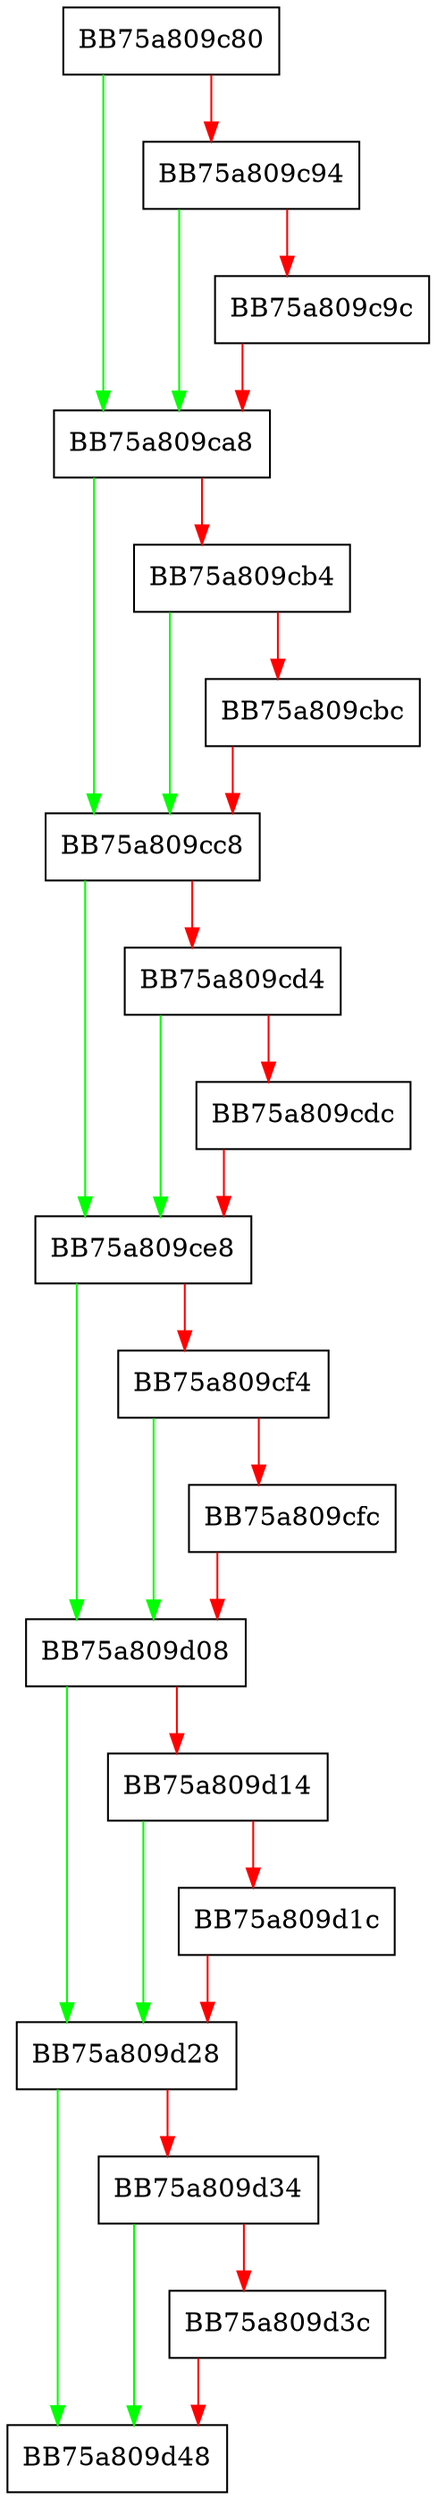 digraph resutils_cleanup_module {
  node [shape="box"];
  graph [splines=ortho];
  BB75a809c80 -> BB75a809ca8 [color="green"];
  BB75a809c80 -> BB75a809c94 [color="red"];
  BB75a809c94 -> BB75a809ca8 [color="green"];
  BB75a809c94 -> BB75a809c9c [color="red"];
  BB75a809c9c -> BB75a809ca8 [color="red"];
  BB75a809ca8 -> BB75a809cc8 [color="green"];
  BB75a809ca8 -> BB75a809cb4 [color="red"];
  BB75a809cb4 -> BB75a809cc8 [color="green"];
  BB75a809cb4 -> BB75a809cbc [color="red"];
  BB75a809cbc -> BB75a809cc8 [color="red"];
  BB75a809cc8 -> BB75a809ce8 [color="green"];
  BB75a809cc8 -> BB75a809cd4 [color="red"];
  BB75a809cd4 -> BB75a809ce8 [color="green"];
  BB75a809cd4 -> BB75a809cdc [color="red"];
  BB75a809cdc -> BB75a809ce8 [color="red"];
  BB75a809ce8 -> BB75a809d08 [color="green"];
  BB75a809ce8 -> BB75a809cf4 [color="red"];
  BB75a809cf4 -> BB75a809d08 [color="green"];
  BB75a809cf4 -> BB75a809cfc [color="red"];
  BB75a809cfc -> BB75a809d08 [color="red"];
  BB75a809d08 -> BB75a809d28 [color="green"];
  BB75a809d08 -> BB75a809d14 [color="red"];
  BB75a809d14 -> BB75a809d28 [color="green"];
  BB75a809d14 -> BB75a809d1c [color="red"];
  BB75a809d1c -> BB75a809d28 [color="red"];
  BB75a809d28 -> BB75a809d48 [color="green"];
  BB75a809d28 -> BB75a809d34 [color="red"];
  BB75a809d34 -> BB75a809d48 [color="green"];
  BB75a809d34 -> BB75a809d3c [color="red"];
  BB75a809d3c -> BB75a809d48 [color="red"];
}
